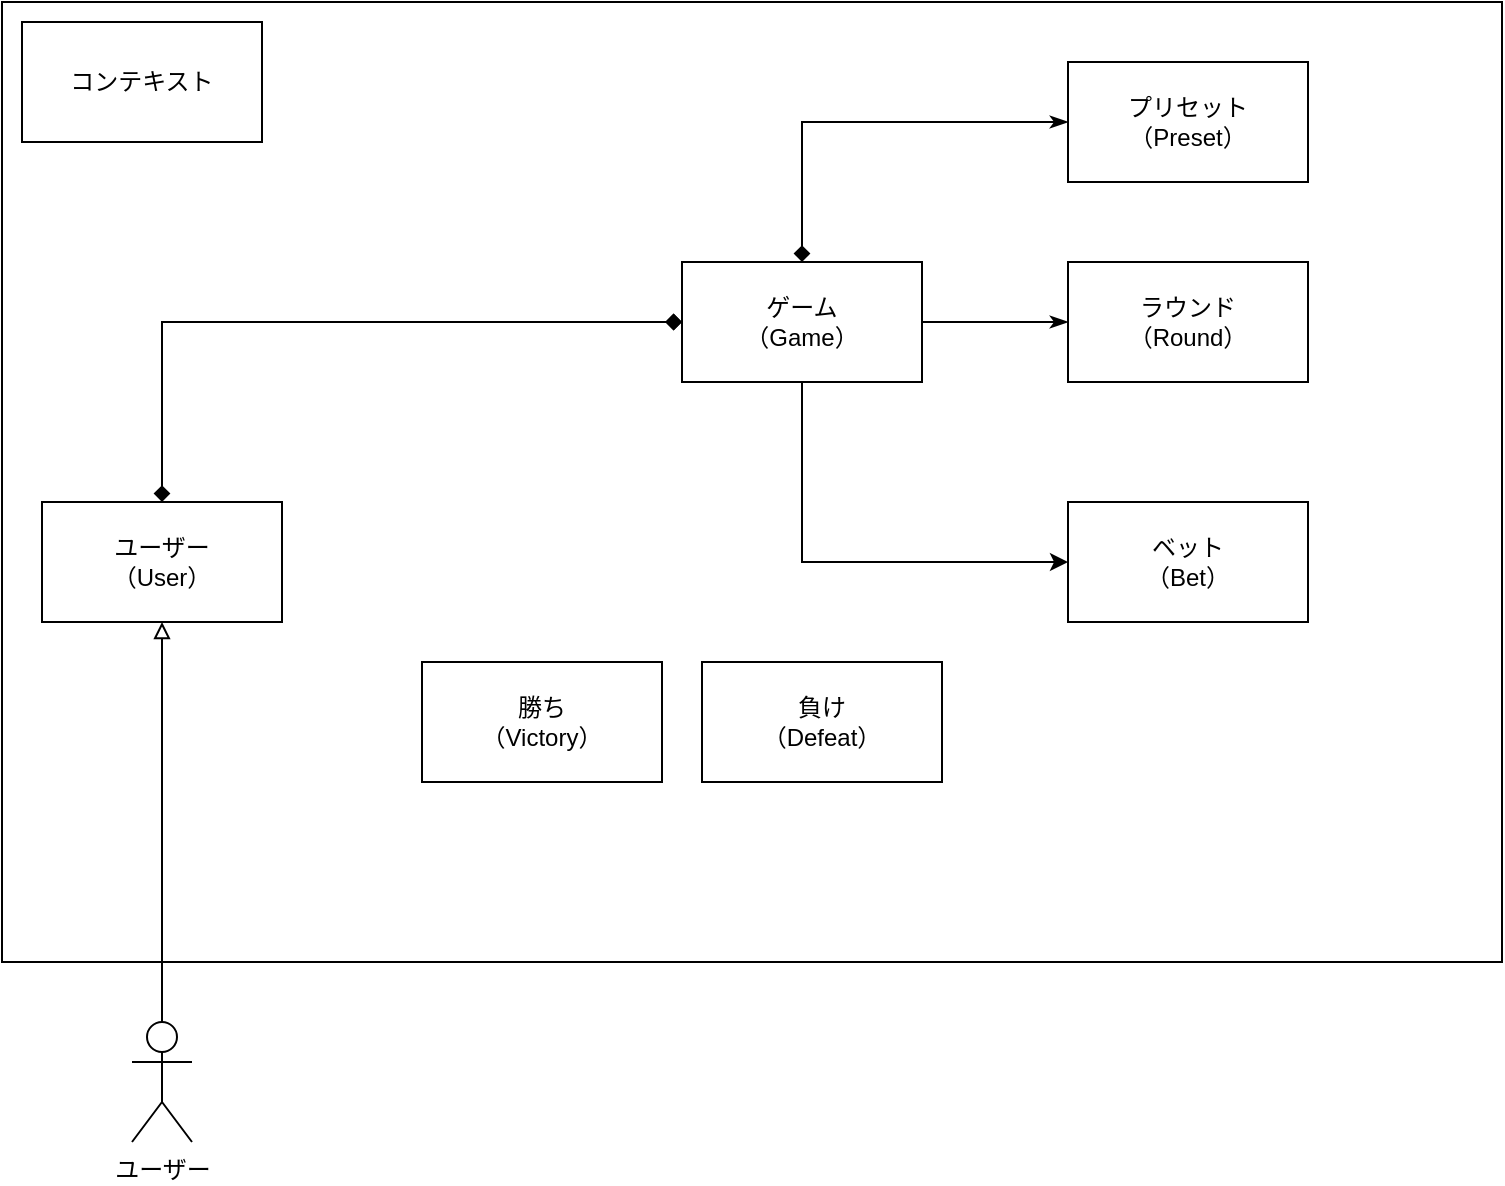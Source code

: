 <mxfile version="13.1.3">
    <diagram id="6hGFLwfOUW9BJ-s0fimq" name="Page-1">
        <mxGraphModel dx="1098" dy="704" grid="1" gridSize="10" guides="1" tooltips="1" connect="1" arrows="1" fold="1" page="1" pageScale="1" pageWidth="827" pageHeight="1169" math="0" shadow="0">
            <root>
                <mxCell id="0"/>
                <mxCell id="1" parent="0"/>
                <mxCell id="29" value="" style="rounded=0;whiteSpace=wrap;html=1;labelBackgroundColor=none;fillColor=none;" vertex="1" parent="1">
                    <mxGeometry x="50" y="10" width="750" height="480" as="geometry"/>
                </mxCell>
                <mxCell id="43" style="edgeStyle=orthogonalEdgeStyle;rounded=0;orthogonalLoop=1;jettySize=auto;html=1;endArrow=classicThin;endFill=1;verticalAlign=middle;startArrow=diamond;startFill=1;" edge="1" parent="1" source="6" target="7">
                    <mxGeometry relative="1" as="geometry">
                        <Array as="points">
                            <mxPoint x="350" y="170"/>
                            <mxPoint x="350" y="170"/>
                        </Array>
                    </mxGeometry>
                </mxCell>
                <mxCell id="45" style="edgeStyle=orthogonalEdgeStyle;rounded=0;orthogonalLoop=1;jettySize=auto;html=1;startArrow=diamond;startFill=1;endArrow=diamond;endFill=1;" edge="1" parent="1" source="6" target="26">
                    <mxGeometry relative="1" as="geometry"/>
                </mxCell>
                <mxCell id="6" value="ゲーム&lt;br&gt;（Game）" style="rounded=0;whiteSpace=wrap;html=1;labelBackgroundColor=none;" vertex="1" parent="1">
                    <mxGeometry x="390" y="140" width="120" height="60" as="geometry"/>
                </mxCell>
                <mxCell id="7" value="ラウンド&lt;br&gt;（Round）" style="rounded=0;whiteSpace=wrap;html=1;labelBackgroundColor=none;" vertex="1" parent="1">
                    <mxGeometry x="583" y="140" width="120" height="60" as="geometry"/>
                </mxCell>
                <mxCell id="47" style="edgeStyle=orthogonalEdgeStyle;rounded=0;orthogonalLoop=1;jettySize=auto;html=1;startArrow=classic;startFill=1;endArrow=none;endFill=0;" edge="1" parent="1" source="8" target="6">
                    <mxGeometry relative="1" as="geometry"/>
                </mxCell>
                <mxCell id="8" value="ベット&lt;br&gt;（Bet）" style="rounded=0;whiteSpace=wrap;html=1;labelBackgroundColor=none;" vertex="1" parent="1">
                    <mxGeometry x="583" y="260" width="120" height="60" as="geometry"/>
                </mxCell>
                <mxCell id="44" style="edgeStyle=orthogonalEdgeStyle;rounded=0;orthogonalLoop=1;jettySize=auto;html=1;startArrow=classicThin;startFill=1;endArrow=diamond;endFill=1;" edge="1" parent="1" source="12" target="6">
                    <mxGeometry relative="1" as="geometry"/>
                </mxCell>
                <mxCell id="12" value="プリセット&lt;br&gt;（Preset）" style="rounded=0;whiteSpace=wrap;html=1;labelBackgroundColor=none;" vertex="1" parent="1">
                    <mxGeometry x="583" y="40" width="120" height="60" as="geometry"/>
                </mxCell>
                <mxCell id="13" value="負け&lt;br&gt;（Defeat）" style="rounded=0;whiteSpace=wrap;html=1;labelBackgroundColor=none;" vertex="1" parent="1">
                    <mxGeometry x="400" y="340" width="120" height="60" as="geometry"/>
                </mxCell>
                <mxCell id="14" value="勝ち&lt;br&gt;（Victory）" style="rounded=0;whiteSpace=wrap;html=1;labelBackgroundColor=none;" vertex="1" parent="1">
                    <mxGeometry x="260" y="340" width="120" height="60" as="geometry"/>
                </mxCell>
                <mxCell id="26" value="ユーザー&lt;br&gt;（User）" style="rounded=0;whiteSpace=wrap;html=1;labelBackgroundColor=none;" vertex="1" parent="1">
                    <mxGeometry x="70" y="260" width="120" height="60" as="geometry"/>
                </mxCell>
                <mxCell id="30" value="コンテキスト" style="rounded=0;whiteSpace=wrap;html=1;labelBackgroundColor=none;fillColor=none;" vertex="1" parent="1">
                    <mxGeometry x="60" y="20" width="120" height="60" as="geometry"/>
                </mxCell>
                <mxCell id="40" style="edgeStyle=orthogonalEdgeStyle;rounded=0;orthogonalLoop=1;jettySize=auto;html=1;exitX=0.5;exitY=0;exitDx=0;exitDy=0;exitPerimeter=0;endArrow=block;endFill=0;" edge="1" parent="1" source="32" target="26">
                    <mxGeometry relative="1" as="geometry"/>
                </mxCell>
                <mxCell id="32" value="ユーザー" style="shape=umlActor;verticalLabelPosition=bottom;labelBackgroundColor=none;verticalAlign=top;html=1;outlineConnect=0;fillColor=none;" vertex="1" parent="1">
                    <mxGeometry x="115" y="520" width="30" height="60" as="geometry"/>
                </mxCell>
            </root>
        </mxGraphModel>
    </diagram>
</mxfile>

